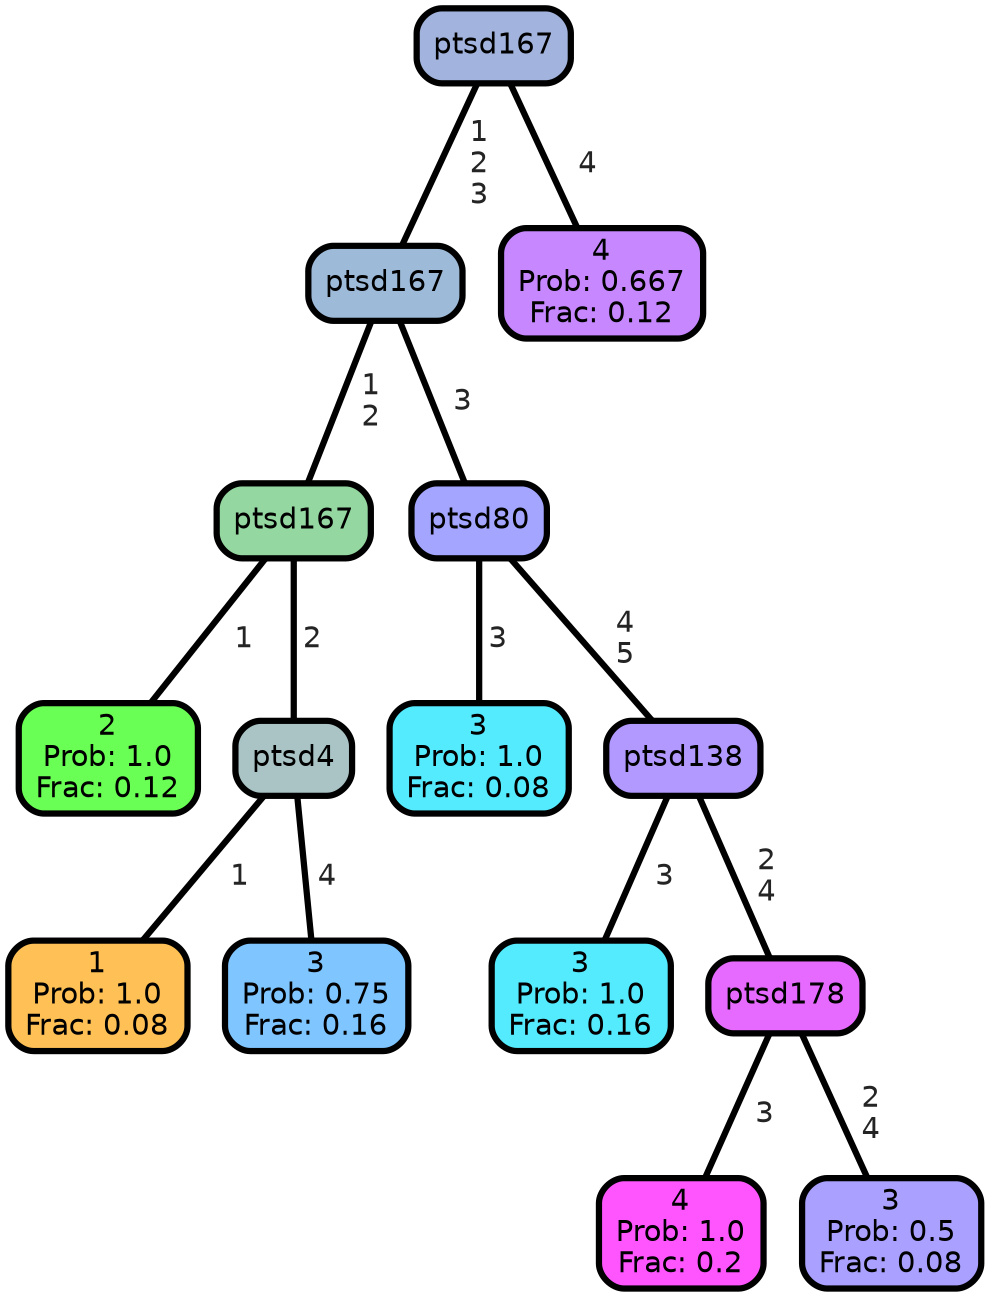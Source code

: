 graph Tree {
node [shape=box, style="filled, rounded",color="black",penwidth="3",fontcolor="black",                 fontname=helvetica] ;
graph [ranksep="0 equally", splines=straight,                 bgcolor=transparent, dpi=200] ;
edge [fontname=helvetica, fontweight=bold,fontcolor=grey14,color=black] ;
0 [label="2
Prob: 1.0
Frac: 0.12", fillcolor="#6aff55"] ;
1 [label="ptsd167", fillcolor="#94d7a0"] ;
2 [label="1
Prob: 1.0
Frac: 0.08", fillcolor="#ffc155"] ;
3 [label="ptsd4", fillcolor="#aac4c6"] ;
4 [label="3
Prob: 0.75
Frac: 0.16", fillcolor="#7fc5ff"] ;
5 [label="ptsd167", fillcolor="#9dbad8"] ;
6 [label="3
Prob: 1.0
Frac: 0.08", fillcolor="#55ebff"] ;
7 [label="ptsd80", fillcolor="#a3a5ff"] ;
8 [label="3
Prob: 1.0
Frac: 0.16", fillcolor="#55ebff"] ;
9 [label="ptsd138", fillcolor="#b199ff"] ;
10 [label="4
Prob: 1.0
Frac: 0.2", fillcolor="#ff55ff"] ;
11 [label="ptsd178", fillcolor="#e66aff"] ;
12 [label="3
Prob: 0.5
Frac: 0.08", fillcolor="#aaa0ff"] ;
13 [label="ptsd167", fillcolor="#a2b4dd"] ;
14 [label="4
Prob: 0.667
Frac: 0.12", fillcolor="#c687ff"] ;
1 -- 0 [label=" 1",penwidth=3] ;
1 -- 3 [label=" 2",penwidth=3] ;
3 -- 2 [label=" 1",penwidth=3] ;
3 -- 4 [label=" 4",penwidth=3] ;
5 -- 1 [label=" 1\n 2",penwidth=3] ;
5 -- 7 [label=" 3",penwidth=3] ;
7 -- 6 [label=" 3",penwidth=3] ;
7 -- 9 [label=" 4\n 5",penwidth=3] ;
9 -- 8 [label=" 3",penwidth=3] ;
9 -- 11 [label=" 2\n 4",penwidth=3] ;
11 -- 10 [label=" 3",penwidth=3] ;
11 -- 12 [label=" 2\n 4",penwidth=3] ;
13 -- 5 [label=" 1\n 2\n 3",penwidth=3] ;
13 -- 14 [label=" 4",penwidth=3] ;
{rank = same;}}